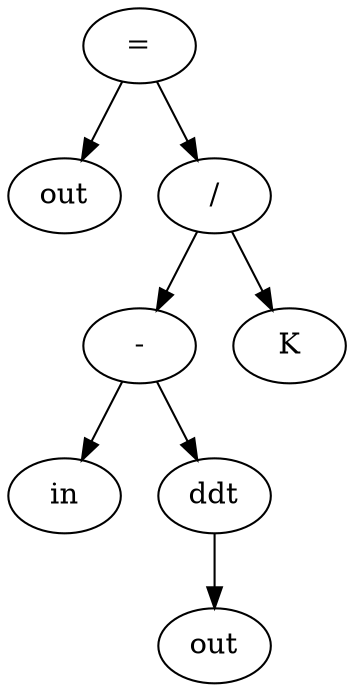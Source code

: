 digraph{
root [label="="]
root_0 [label="out"]
root -> root_0
root_1 [label="/"]
root -> root_1
root_1_0 [label="-"]
root_1 -> root_1_0
root_1_0_0 [label="in"]
root_1_0 -> root_1_0_0
root_1_0_1 [label="ddt"]
root_1_0 -> root_1_0_1
root_1_0_1_0 [label="out"]
root_1_0_1 -> root_1_0_1_0
root_1_1 [label="K"]
root_1 -> root_1_1
}
